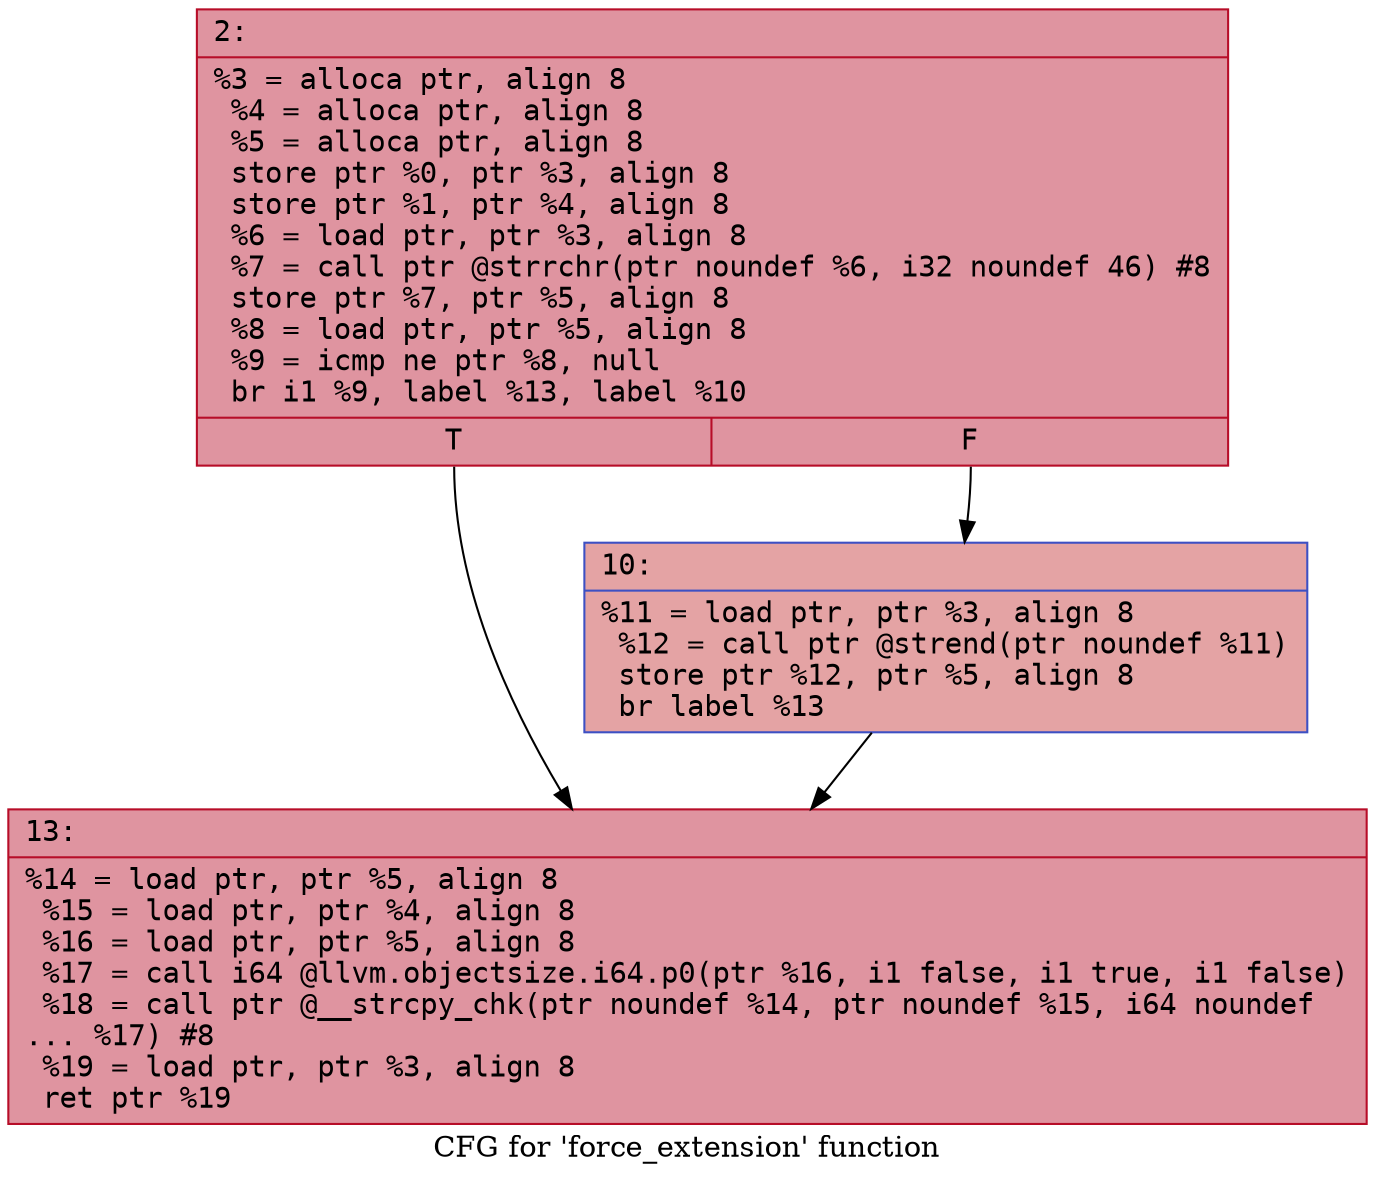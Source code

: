 digraph "CFG for 'force_extension' function" {
	label="CFG for 'force_extension' function";

	Node0x600003ee6da0 [shape=record,color="#b70d28ff", style=filled, fillcolor="#b70d2870" fontname="Courier",label="{2:\l|  %3 = alloca ptr, align 8\l  %4 = alloca ptr, align 8\l  %5 = alloca ptr, align 8\l  store ptr %0, ptr %3, align 8\l  store ptr %1, ptr %4, align 8\l  %6 = load ptr, ptr %3, align 8\l  %7 = call ptr @strrchr(ptr noundef %6, i32 noundef 46) #8\l  store ptr %7, ptr %5, align 8\l  %8 = load ptr, ptr %5, align 8\l  %9 = icmp ne ptr %8, null\l  br i1 %9, label %13, label %10\l|{<s0>T|<s1>F}}"];
	Node0x600003ee6da0:s0 -> Node0x600003ee71b0[tooltip="2 -> 13\nProbability 62.50%" ];
	Node0x600003ee6da0:s1 -> Node0x600003ee7110[tooltip="2 -> 10\nProbability 37.50%" ];
	Node0x600003ee7110 [shape=record,color="#3d50c3ff", style=filled, fillcolor="#c32e3170" fontname="Courier",label="{10:\l|  %11 = load ptr, ptr %3, align 8\l  %12 = call ptr @strend(ptr noundef %11)\l  store ptr %12, ptr %5, align 8\l  br label %13\l}"];
	Node0x600003ee7110 -> Node0x600003ee71b0[tooltip="10 -> 13\nProbability 100.00%" ];
	Node0x600003ee71b0 [shape=record,color="#b70d28ff", style=filled, fillcolor="#b70d2870" fontname="Courier",label="{13:\l|  %14 = load ptr, ptr %5, align 8\l  %15 = load ptr, ptr %4, align 8\l  %16 = load ptr, ptr %5, align 8\l  %17 = call i64 @llvm.objectsize.i64.p0(ptr %16, i1 false, i1 true, i1 false)\l  %18 = call ptr @__strcpy_chk(ptr noundef %14, ptr noundef %15, i64 noundef\l... %17) #8\l  %19 = load ptr, ptr %3, align 8\l  ret ptr %19\l}"];
}
